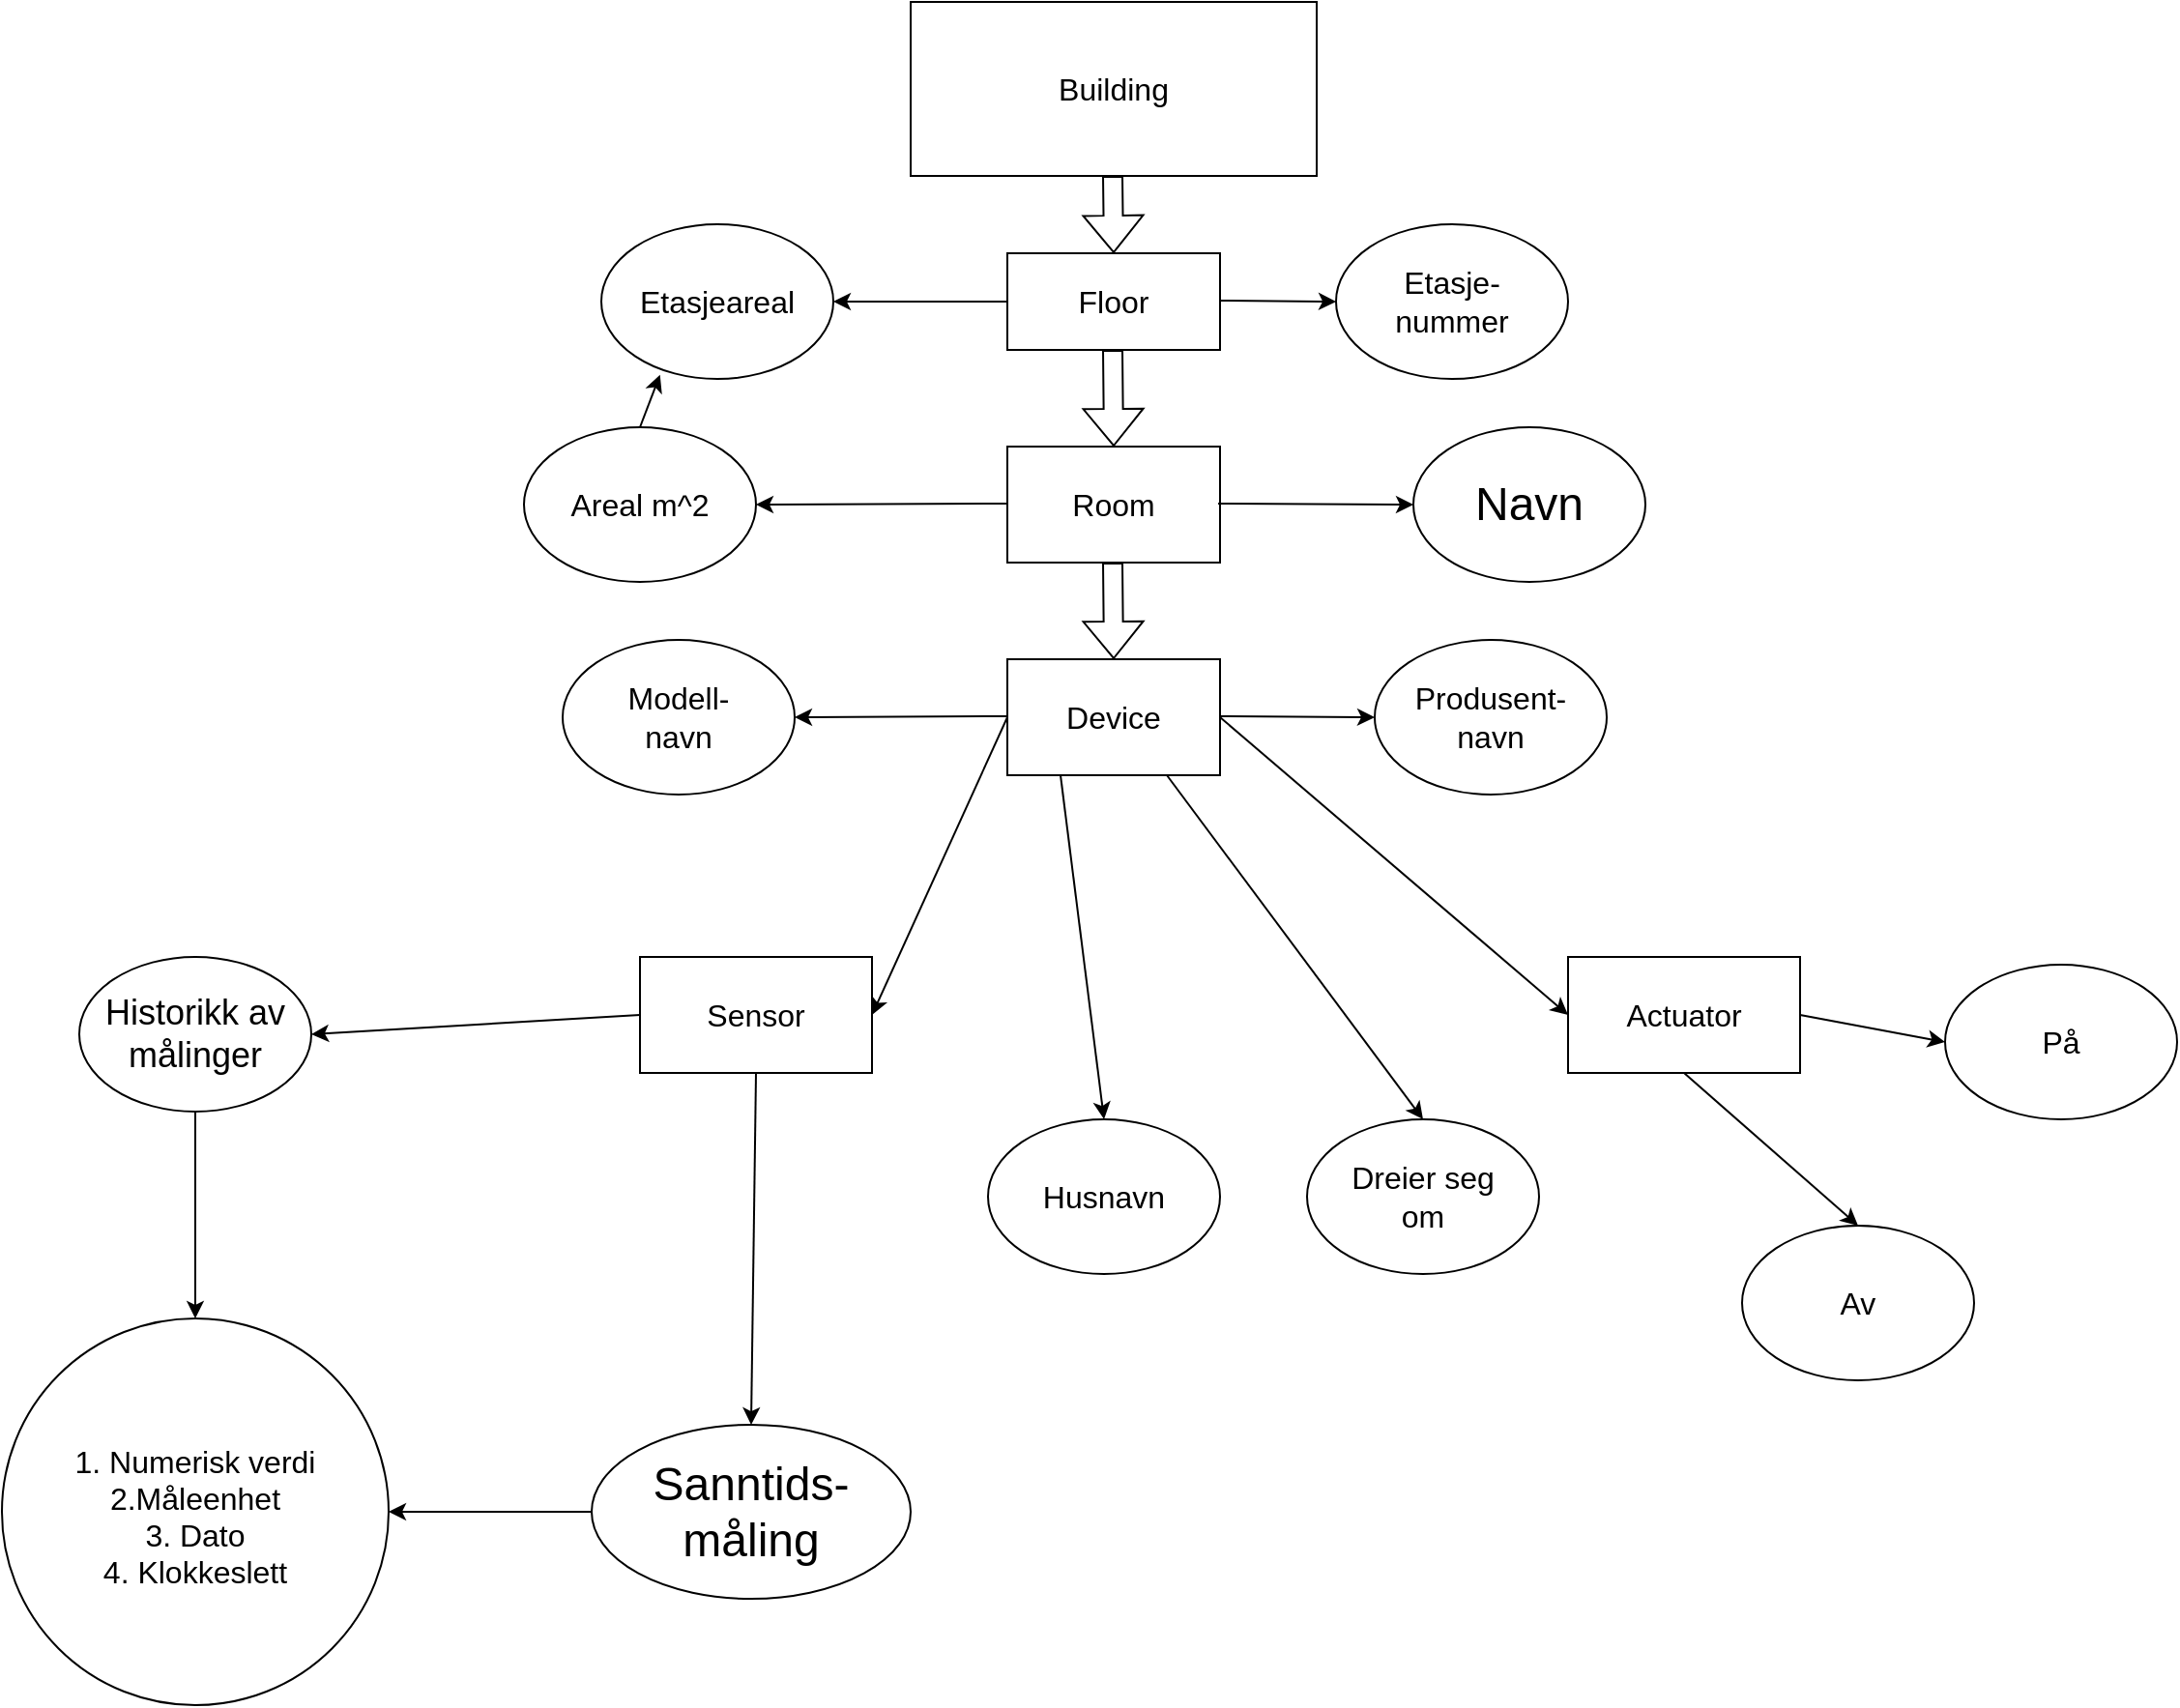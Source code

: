<mxfile version="26.1.1">
  <diagram id="C5RBs43oDa-KdzZeNtuy" name="Page-1">
    <mxGraphModel dx="1313" dy="773" grid="1" gridSize="15" guides="1" tooltips="1" connect="1" arrows="1" fold="1" page="1" pageScale="1" pageWidth="1169" pageHeight="1654" math="0" shadow="0">
      <root>
        <mxCell id="WIyWlLk6GJQsqaUBKTNV-0" />
        <mxCell id="WIyWlLk6GJQsqaUBKTNV-1" parent="WIyWlLk6GJQsqaUBKTNV-0" />
        <mxCell id="aVBZB-J2xSKalm87GnQg-1" value="&lt;font size=&quot;3&quot;&gt;Building&lt;/font&gt;" style="rounded=0;whiteSpace=wrap;html=1;" vertex="1" parent="WIyWlLk6GJQsqaUBKTNV-1">
          <mxGeometry x="500" y="24" width="210" height="90" as="geometry" />
        </mxCell>
        <mxCell id="aVBZB-J2xSKalm87GnQg-2" value="&lt;font size=&quot;3&quot;&gt;Room&lt;/font&gt;" style="rounded=0;whiteSpace=wrap;html=1;" vertex="1" parent="WIyWlLk6GJQsqaUBKTNV-1">
          <mxGeometry x="550" y="254" width="110" height="60" as="geometry" />
        </mxCell>
        <mxCell id="aVBZB-J2xSKalm87GnQg-3" value="&lt;font size=&quot;3&quot;&gt;Floor&lt;/font&gt;" style="rounded=0;whiteSpace=wrap;html=1;" vertex="1" parent="WIyWlLk6GJQsqaUBKTNV-1">
          <mxGeometry x="550" y="154" width="110" height="50" as="geometry" />
        </mxCell>
        <mxCell id="aVBZB-J2xSKalm87GnQg-9" value="&lt;font size=&quot;3&quot;&gt;Sensor&lt;/font&gt;" style="rounded=0;whiteSpace=wrap;html=1;" vertex="1" parent="WIyWlLk6GJQsqaUBKTNV-1">
          <mxGeometry x="360" y="518" width="120" height="60" as="geometry" />
        </mxCell>
        <mxCell id="aVBZB-J2xSKalm87GnQg-10" value="&lt;font size=&quot;3&quot;&gt;Actuator&lt;/font&gt;" style="rounded=0;whiteSpace=wrap;html=1;" vertex="1" parent="WIyWlLk6GJQsqaUBKTNV-1">
          <mxGeometry x="840" y="518" width="120" height="60" as="geometry" />
        </mxCell>
        <mxCell id="aVBZB-J2xSKalm87GnQg-11" value="&lt;font size=&quot;3&quot;&gt;Etasjeareal&lt;/font&gt;" style="ellipse;whiteSpace=wrap;html=1;" vertex="1" parent="WIyWlLk6GJQsqaUBKTNV-1">
          <mxGeometry x="340" y="139" width="120" height="80" as="geometry" />
        </mxCell>
        <mxCell id="aVBZB-J2xSKalm87GnQg-12" value="&lt;font size=&quot;3&quot;&gt;Areal m^2&lt;/font&gt;" style="ellipse;whiteSpace=wrap;html=1;" vertex="1" parent="WIyWlLk6GJQsqaUBKTNV-1">
          <mxGeometry x="300" y="244" width="120" height="80" as="geometry" />
        </mxCell>
        <mxCell id="aVBZB-J2xSKalm87GnQg-13" value="&lt;font size=&quot;3&quot;&gt;Etasje-&lt;/font&gt;&lt;div&gt;&lt;font size=&quot;3&quot;&gt;nummer&lt;/font&gt;&lt;/div&gt;" style="ellipse;whiteSpace=wrap;html=1;" vertex="1" parent="WIyWlLk6GJQsqaUBKTNV-1">
          <mxGeometry x="720" y="139" width="120" height="80" as="geometry" />
        </mxCell>
        <mxCell id="aVBZB-J2xSKalm87GnQg-14" value="&lt;font style=&quot;font-size: 24px;&quot;&gt;Navn&lt;/font&gt;" style="ellipse;whiteSpace=wrap;html=1;" vertex="1" parent="WIyWlLk6GJQsqaUBKTNV-1">
          <mxGeometry x="760" y="244" width="120" height="80" as="geometry" />
        </mxCell>
        <mxCell id="aVBZB-J2xSKalm87GnQg-15" value="" style="endArrow=classic;html=1;rounded=0;entryX=1;entryY=0.5;entryDx=0;entryDy=0;exitX=0;exitY=0.5;exitDx=0;exitDy=0;" edge="1" parent="WIyWlLk6GJQsqaUBKTNV-1" source="aVBZB-J2xSKalm87GnQg-3" target="aVBZB-J2xSKalm87GnQg-11">
          <mxGeometry width="50" height="50" relative="1" as="geometry">
            <mxPoint x="550" y="174" as="sourcePoint" />
            <mxPoint x="430" y="154" as="targetPoint" />
          </mxGeometry>
        </mxCell>
        <mxCell id="aVBZB-J2xSKalm87GnQg-16" value="" style="endArrow=classic;html=1;rounded=0;entryX=1;entryY=0.5;entryDx=0;entryDy=0;" edge="1" parent="WIyWlLk6GJQsqaUBKTNV-1" target="aVBZB-J2xSKalm87GnQg-12">
          <mxGeometry width="50" height="50" relative="1" as="geometry">
            <mxPoint x="550" y="283.5" as="sourcePoint" />
            <mxPoint x="510" y="283.5" as="targetPoint" />
          </mxGeometry>
        </mxCell>
        <mxCell id="aVBZB-J2xSKalm87GnQg-17" value="" style="endArrow=classic;html=1;rounded=0;entryX=0.253;entryY=0.973;entryDx=0;entryDy=0;exitX=0.5;exitY=0;exitDx=0;exitDy=0;entryPerimeter=0;" edge="1" parent="WIyWlLk6GJQsqaUBKTNV-1" source="aVBZB-J2xSKalm87GnQg-12" target="aVBZB-J2xSKalm87GnQg-11">
          <mxGeometry width="50" height="50" relative="1" as="geometry">
            <mxPoint x="410" y="264" as="sourcePoint" />
            <mxPoint x="460" y="214" as="targetPoint" />
          </mxGeometry>
        </mxCell>
        <mxCell id="aVBZB-J2xSKalm87GnQg-18" value="" style="endArrow=classic;html=1;rounded=0;exitX=1;exitY=0.5;exitDx=0;exitDy=0;entryX=0;entryY=0.5;entryDx=0;entryDy=0;" edge="1" parent="WIyWlLk6GJQsqaUBKTNV-1" source="aVBZB-J2xSKalm87GnQg-4" target="aVBZB-J2xSKalm87GnQg-10">
          <mxGeometry width="50" height="50" relative="1" as="geometry">
            <mxPoint x="639.999" y="393.5" as="sourcePoint" />
            <mxPoint x="730" y="394" as="targetPoint" />
          </mxGeometry>
        </mxCell>
        <mxCell id="aVBZB-J2xSKalm87GnQg-19" value="" style="endArrow=classic;html=1;rounded=0;entryX=1;entryY=0.5;entryDx=0;entryDy=0;" edge="1" parent="WIyWlLk6GJQsqaUBKTNV-1" target="aVBZB-J2xSKalm87GnQg-9">
          <mxGeometry width="50" height="50" relative="1" as="geometry">
            <mxPoint x="550" y="394" as="sourcePoint" />
            <mxPoint x="460" y="374" as="targetPoint" />
          </mxGeometry>
        </mxCell>
        <mxCell id="aVBZB-J2xSKalm87GnQg-4" value="&lt;font size=&quot;3&quot;&gt;Device&lt;/font&gt;" style="rounded=0;whiteSpace=wrap;html=1;" vertex="1" parent="WIyWlLk6GJQsqaUBKTNV-1">
          <mxGeometry x="550" y="364" width="110" height="60" as="geometry" />
        </mxCell>
        <mxCell id="aVBZB-J2xSKalm87GnQg-20" value="" style="endArrow=classic;html=1;rounded=0;entryX=0;entryY=0.5;entryDx=0;entryDy=0;" edge="1" parent="WIyWlLk6GJQsqaUBKTNV-1" target="aVBZB-J2xSKalm87GnQg-14">
          <mxGeometry width="50" height="50" relative="1" as="geometry">
            <mxPoint x="659" y="283.5" as="sourcePoint" />
            <mxPoint x="750" y="283.5" as="targetPoint" />
          </mxGeometry>
        </mxCell>
        <mxCell id="aVBZB-J2xSKalm87GnQg-21" value="" style="endArrow=classic;html=1;rounded=0;entryX=0;entryY=0.5;entryDx=0;entryDy=0;" edge="1" parent="WIyWlLk6GJQsqaUBKTNV-1" target="aVBZB-J2xSKalm87GnQg-13">
          <mxGeometry width="50" height="50" relative="1" as="geometry">
            <mxPoint x="660" y="178.5" as="sourcePoint" />
            <mxPoint x="716" y="178.5" as="targetPoint" />
          </mxGeometry>
        </mxCell>
        <mxCell id="aVBZB-J2xSKalm87GnQg-22" value="&lt;font size=&quot;3&quot;&gt;Modell-&lt;/font&gt;&lt;div&gt;&lt;font size=&quot;3&quot;&gt;navn&lt;/font&gt;&lt;/div&gt;" style="ellipse;whiteSpace=wrap;html=1;" vertex="1" parent="WIyWlLk6GJQsqaUBKTNV-1">
          <mxGeometry x="320" y="354" width="120" height="80" as="geometry" />
        </mxCell>
        <mxCell id="aVBZB-J2xSKalm87GnQg-23" value="&lt;font size=&quot;3&quot;&gt;Produsent-&lt;/font&gt;&lt;div&gt;&lt;font size=&quot;3&quot;&gt;navn&lt;/font&gt;&lt;/div&gt;" style="ellipse;whiteSpace=wrap;html=1;" vertex="1" parent="WIyWlLk6GJQsqaUBKTNV-1">
          <mxGeometry x="740" y="354" width="120" height="80" as="geometry" />
        </mxCell>
        <mxCell id="aVBZB-J2xSKalm87GnQg-24" value="" style="endArrow=classic;html=1;rounded=0;entryX=1;entryY=0.5;entryDx=0;entryDy=0;" edge="1" parent="WIyWlLk6GJQsqaUBKTNV-1" target="aVBZB-J2xSKalm87GnQg-22">
          <mxGeometry width="50" height="50" relative="1" as="geometry">
            <mxPoint x="550" y="393.5" as="sourcePoint" />
            <mxPoint x="500" y="393.5" as="targetPoint" />
          </mxGeometry>
        </mxCell>
        <mxCell id="aVBZB-J2xSKalm87GnQg-25" value="" style="endArrow=classic;html=1;rounded=0;entryX=0;entryY=0.5;entryDx=0;entryDy=0;" edge="1" parent="WIyWlLk6GJQsqaUBKTNV-1" target="aVBZB-J2xSKalm87GnQg-23">
          <mxGeometry width="50" height="50" relative="1" as="geometry">
            <mxPoint x="660" y="393.5" as="sourcePoint" />
            <mxPoint x="700" y="393.5" as="targetPoint" />
          </mxGeometry>
        </mxCell>
        <mxCell id="aVBZB-J2xSKalm87GnQg-26" value="" style="shape=flexArrow;endArrow=classic;html=1;rounded=0;entryX=0.5;entryY=0;entryDx=0;entryDy=0;" edge="1" parent="WIyWlLk6GJQsqaUBKTNV-1" target="aVBZB-J2xSKalm87GnQg-3">
          <mxGeometry width="50" height="50" relative="1" as="geometry">
            <mxPoint x="604.5" y="114" as="sourcePoint" />
            <mxPoint x="605" y="159" as="targetPoint" />
          </mxGeometry>
        </mxCell>
        <mxCell id="aVBZB-J2xSKalm87GnQg-27" value="" style="shape=flexArrow;endArrow=classic;html=1;rounded=0;entryX=0.5;entryY=0;entryDx=0;entryDy=0;" edge="1" parent="WIyWlLk6GJQsqaUBKTNV-1" target="aVBZB-J2xSKalm87GnQg-2">
          <mxGeometry width="50" height="50" relative="1" as="geometry">
            <mxPoint x="604.5" y="204" as="sourcePoint" />
            <mxPoint x="604.5" y="244" as="targetPoint" />
          </mxGeometry>
        </mxCell>
        <mxCell id="aVBZB-J2xSKalm87GnQg-28" value="" style="shape=flexArrow;endArrow=classic;html=1;rounded=0;entryX=0.5;entryY=0;entryDx=0;entryDy=0;" edge="1" parent="WIyWlLk6GJQsqaUBKTNV-1" target="aVBZB-J2xSKalm87GnQg-4">
          <mxGeometry width="50" height="50" relative="1" as="geometry">
            <mxPoint x="604.5" y="314" as="sourcePoint" />
            <mxPoint x="605" y="369" as="targetPoint" />
          </mxGeometry>
        </mxCell>
        <mxCell id="aVBZB-J2xSKalm87GnQg-29" value="&lt;font style=&quot;font-size: 24px;&quot;&gt;Sanntids-&lt;/font&gt;&lt;div&gt;&lt;font style=&quot;font-size: 24px;&quot;&gt;måling&lt;/font&gt;&lt;/div&gt;" style="ellipse;whiteSpace=wrap;html=1;" vertex="1" parent="WIyWlLk6GJQsqaUBKTNV-1">
          <mxGeometry x="335" y="760" width="165" height="90" as="geometry" />
        </mxCell>
        <mxCell id="aVBZB-J2xSKalm87GnQg-30" value="&lt;font size=&quot;3&quot;&gt;Av&lt;/font&gt;" style="ellipse;whiteSpace=wrap;html=1;" vertex="1" parent="WIyWlLk6GJQsqaUBKTNV-1">
          <mxGeometry x="930" y="657" width="120" height="80" as="geometry" />
        </mxCell>
        <mxCell id="aVBZB-J2xSKalm87GnQg-31" value="&lt;font size=&quot;3&quot;&gt;Husnavn&lt;/font&gt;" style="ellipse;whiteSpace=wrap;html=1;" vertex="1" parent="WIyWlLk6GJQsqaUBKTNV-1">
          <mxGeometry x="540" y="602" width="120" height="80" as="geometry" />
        </mxCell>
        <mxCell id="aVBZB-J2xSKalm87GnQg-32" value="&lt;font size=&quot;3&quot;&gt;Dreier seg&lt;/font&gt;&lt;div&gt;&lt;font size=&quot;3&quot;&gt;om&lt;/font&gt;&lt;/div&gt;" style="ellipse;whiteSpace=wrap;html=1;" vertex="1" parent="WIyWlLk6GJQsqaUBKTNV-1">
          <mxGeometry x="705" y="602" width="120" height="80" as="geometry" />
        </mxCell>
        <mxCell id="aVBZB-J2xSKalm87GnQg-33" value="" style="endArrow=classic;html=1;rounded=0;exitX=0.25;exitY=1;exitDx=0;exitDy=0;entryX=0.5;entryY=0;entryDx=0;entryDy=0;" edge="1" parent="WIyWlLk6GJQsqaUBKTNV-1" source="aVBZB-J2xSKalm87GnQg-4" target="aVBZB-J2xSKalm87GnQg-31">
          <mxGeometry width="50" height="50" relative="1" as="geometry">
            <mxPoint x="450" y="677" as="sourcePoint" />
            <mxPoint x="450" y="762" as="targetPoint" />
          </mxGeometry>
        </mxCell>
        <mxCell id="aVBZB-J2xSKalm87GnQg-34" value="" style="endArrow=classic;html=1;rounded=0;exitX=0.75;exitY=1;exitDx=0;exitDy=0;entryX=0.5;entryY=0;entryDx=0;entryDy=0;" edge="1" parent="WIyWlLk6GJQsqaUBKTNV-1" source="aVBZB-J2xSKalm87GnQg-4" target="aVBZB-J2xSKalm87GnQg-32">
          <mxGeometry width="50" height="50" relative="1" as="geometry">
            <mxPoint x="450" y="677" as="sourcePoint" />
            <mxPoint x="435" y="822" as="targetPoint" />
          </mxGeometry>
        </mxCell>
        <mxCell id="aVBZB-J2xSKalm87GnQg-35" value="&lt;font style=&quot;font-size: 18px;&quot;&gt;Historikk av&lt;/font&gt;&lt;div&gt;&lt;font style=&quot;font-size: 18px;&quot;&gt;målinger&lt;/font&gt;&lt;/div&gt;" style="ellipse;whiteSpace=wrap;html=1;" vertex="1" parent="WIyWlLk6GJQsqaUBKTNV-1">
          <mxGeometry x="70" y="518" width="120" height="80" as="geometry" />
        </mxCell>
        <mxCell id="aVBZB-J2xSKalm87GnQg-36" value="&lt;font size=&quot;3&quot;&gt;På&lt;/font&gt;" style="ellipse;whiteSpace=wrap;html=1;" vertex="1" parent="WIyWlLk6GJQsqaUBKTNV-1">
          <mxGeometry x="1035" y="522" width="120" height="80" as="geometry" />
        </mxCell>
        <mxCell id="aVBZB-J2xSKalm87GnQg-37" value="" style="endArrow=classic;html=1;rounded=0;entryX=0;entryY=0.5;entryDx=0;entryDy=0;exitX=1;exitY=0.5;exitDx=0;exitDy=0;" edge="1" parent="WIyWlLk6GJQsqaUBKTNV-1" source="aVBZB-J2xSKalm87GnQg-10" target="aVBZB-J2xSKalm87GnQg-36">
          <mxGeometry width="50" height="50" relative="1" as="geometry">
            <mxPoint x="780" y="677" as="sourcePoint" />
            <mxPoint x="830" y="627" as="targetPoint" />
          </mxGeometry>
        </mxCell>
        <mxCell id="aVBZB-J2xSKalm87GnQg-38" value="" style="endArrow=classic;html=1;rounded=0;entryX=0.5;entryY=0;entryDx=0;entryDy=0;exitX=0.5;exitY=1;exitDx=0;exitDy=0;" edge="1" parent="WIyWlLk6GJQsqaUBKTNV-1" source="aVBZB-J2xSKalm87GnQg-10" target="aVBZB-J2xSKalm87GnQg-30">
          <mxGeometry width="50" height="50" relative="1" as="geometry">
            <mxPoint x="780" y="677" as="sourcePoint" />
            <mxPoint x="830" y="627" as="targetPoint" />
          </mxGeometry>
        </mxCell>
        <mxCell id="aVBZB-J2xSKalm87GnQg-39" value="" style="endArrow=classic;html=1;rounded=0;entryX=0.5;entryY=0;entryDx=0;entryDy=0;exitX=0.5;exitY=1;exitDx=0;exitDy=0;" edge="1" parent="WIyWlLk6GJQsqaUBKTNV-1" source="aVBZB-J2xSKalm87GnQg-9" target="aVBZB-J2xSKalm87GnQg-29">
          <mxGeometry width="50" height="50" relative="1" as="geometry">
            <mxPoint x="465" y="587" as="sourcePoint" />
            <mxPoint x="515" y="537" as="targetPoint" />
          </mxGeometry>
        </mxCell>
        <mxCell id="aVBZB-J2xSKalm87GnQg-40" value="" style="endArrow=classic;html=1;rounded=0;entryX=1;entryY=0.5;entryDx=0;entryDy=0;exitX=0;exitY=0.5;exitDx=0;exitDy=0;" edge="1" parent="WIyWlLk6GJQsqaUBKTNV-1" source="aVBZB-J2xSKalm87GnQg-9" target="aVBZB-J2xSKalm87GnQg-35">
          <mxGeometry width="50" height="50" relative="1" as="geometry">
            <mxPoint x="465" y="587" as="sourcePoint" />
            <mxPoint x="515" y="537" as="targetPoint" />
          </mxGeometry>
        </mxCell>
        <mxCell id="aVBZB-J2xSKalm87GnQg-41" value="&lt;div&gt;&lt;font size=&quot;3&quot;&gt;&lt;br&gt;&lt;/font&gt;&lt;/div&gt;&lt;font size=&quot;3&quot;&gt;1. Numerisk verdi&lt;/font&gt;&lt;div&gt;&lt;font size=&quot;3&quot;&gt;2.Måleenhet&lt;/font&gt;&lt;div&gt;&lt;font size=&quot;3&quot;&gt;3. Dato&lt;/font&gt;&lt;/div&gt;&lt;div&gt;&lt;font size=&quot;3&quot;&gt;4&lt;/font&gt;&lt;span style=&quot;font-size: medium; background-color: transparent; color: light-dark(rgb(0, 0, 0), rgb(255, 255, 255));&quot;&gt;. Klokkeslett&lt;/span&gt;&lt;/div&gt;&lt;div&gt;&lt;br&gt;&lt;/div&gt;&lt;/div&gt;" style="ellipse;whiteSpace=wrap;html=1;aspect=fixed;" vertex="1" parent="WIyWlLk6GJQsqaUBKTNV-1">
          <mxGeometry x="30" y="705" width="200" height="200" as="geometry" />
        </mxCell>
        <mxCell id="aVBZB-J2xSKalm87GnQg-42" value="" style="endArrow=classic;html=1;rounded=0;entryX=1;entryY=0.5;entryDx=0;entryDy=0;exitX=0;exitY=0.5;exitDx=0;exitDy=0;" edge="1" parent="WIyWlLk6GJQsqaUBKTNV-1" source="aVBZB-J2xSKalm87GnQg-29" target="aVBZB-J2xSKalm87GnQg-41">
          <mxGeometry width="50" height="50" relative="1" as="geometry">
            <mxPoint x="540" y="800" as="sourcePoint" />
            <mxPoint x="590" y="750" as="targetPoint" />
          </mxGeometry>
        </mxCell>
        <mxCell id="aVBZB-J2xSKalm87GnQg-43" value="" style="endArrow=classic;html=1;rounded=0;entryX=0.5;entryY=0;entryDx=0;entryDy=0;exitX=0.5;exitY=1;exitDx=0;exitDy=0;" edge="1" parent="WIyWlLk6GJQsqaUBKTNV-1" source="aVBZB-J2xSKalm87GnQg-35" target="aVBZB-J2xSKalm87GnQg-41">
          <mxGeometry width="50" height="50" relative="1" as="geometry">
            <mxPoint x="540" y="800" as="sourcePoint" />
            <mxPoint x="590" y="750" as="targetPoint" />
          </mxGeometry>
        </mxCell>
      </root>
    </mxGraphModel>
  </diagram>
</mxfile>
